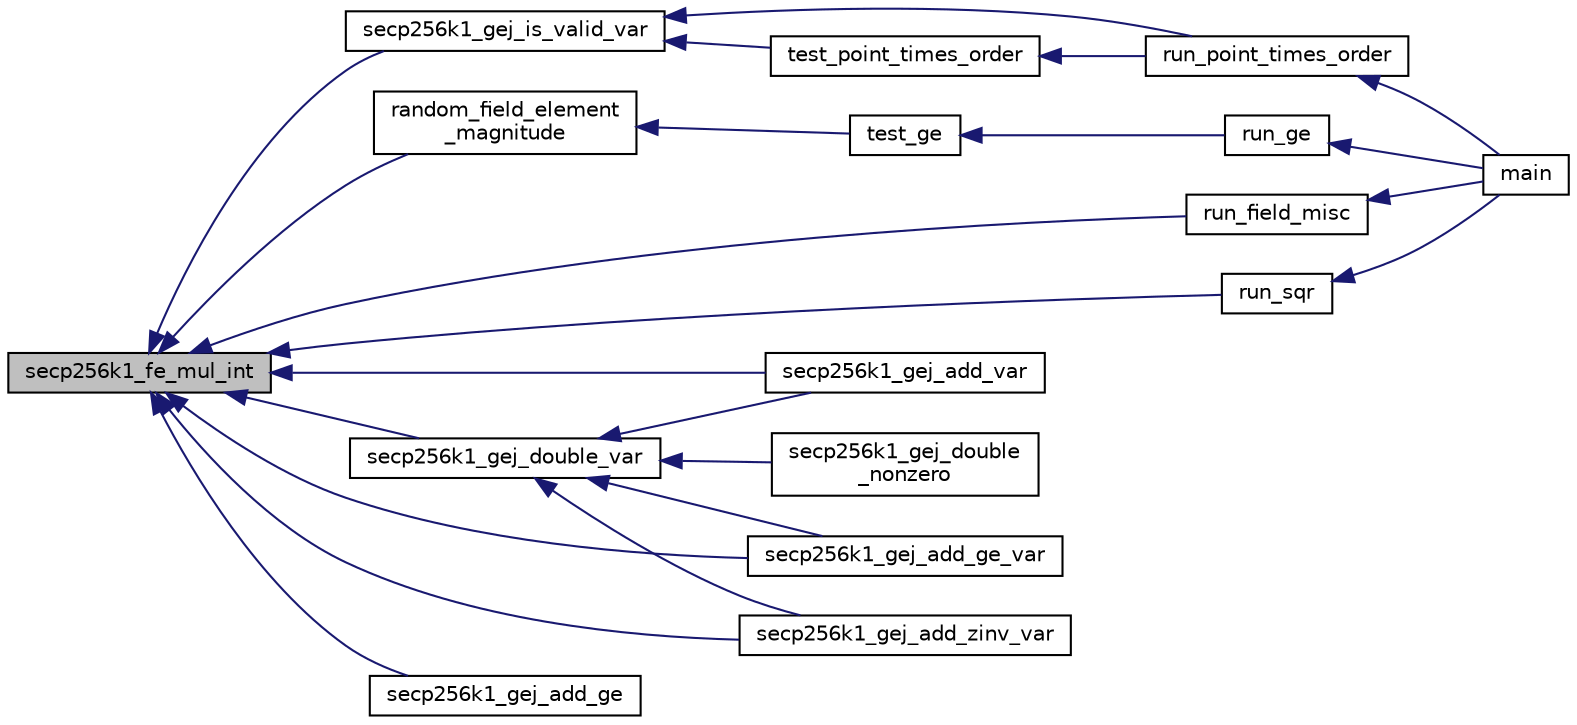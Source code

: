 digraph "secp256k1_fe_mul_int"
{
  edge [fontname="Helvetica",fontsize="10",labelfontname="Helvetica",labelfontsize="10"];
  node [fontname="Helvetica",fontsize="10",shape=record];
  rankdir="LR";
  Node1098 [label="secp256k1_fe_mul_int",height=0.2,width=0.4,color="black", fillcolor="grey75", style="filled", fontcolor="black"];
  Node1098 -> Node1099 [dir="back",color="midnightblue",fontsize="10",style="solid",fontname="Helvetica"];
  Node1099 [label="secp256k1_gej_is_valid_var",height=0.2,width=0.4,color="black", fillcolor="white", style="filled",URL="$d6/d60/group__impl_8h.html#aaf14c34acab0a279530f58c7e7d50749"];
  Node1099 -> Node1100 [dir="back",color="midnightblue",fontsize="10",style="solid",fontname="Helvetica"];
  Node1100 [label="test_point_times_order",height=0.2,width=0.4,color="black", fillcolor="white", style="filled",URL="$d5/d7f/tests_8c.html#a5760a028e03f061e5aed00cb7839138e"];
  Node1100 -> Node1101 [dir="back",color="midnightblue",fontsize="10",style="solid",fontname="Helvetica"];
  Node1101 [label="run_point_times_order",height=0.2,width=0.4,color="black", fillcolor="white", style="filled",URL="$d5/d7f/tests_8c.html#accc1ed100e6e73e61ce30e82cf4f0bbb"];
  Node1101 -> Node1102 [dir="back",color="midnightblue",fontsize="10",style="solid",fontname="Helvetica"];
  Node1102 [label="main",height=0.2,width=0.4,color="black", fillcolor="white", style="filled",URL="$d5/d7f/tests_8c.html#a3c04138a5bfe5d72780bb7e82a18e627"];
  Node1099 -> Node1101 [dir="back",color="midnightblue",fontsize="10",style="solid",fontname="Helvetica"];
  Node1098 -> Node1103 [dir="back",color="midnightblue",fontsize="10",style="solid",fontname="Helvetica"];
  Node1103 [label="secp256k1_gej_double_var",height=0.2,width=0.4,color="black", fillcolor="white", style="filled",URL="$d6/d60/group__impl_8h.html#a033aa434a4d0838f649ad757dd44db46"];
  Node1103 -> Node1104 [dir="back",color="midnightblue",fontsize="10",style="solid",fontname="Helvetica"];
  Node1104 [label="secp256k1_gej_double\l_nonzero",height=0.2,width=0.4,color="black", fillcolor="white", style="filled",URL="$d6/d60/group__impl_8h.html#accf4e481cd660b1df01b4b90f5d28bb4"];
  Node1103 -> Node1105 [dir="back",color="midnightblue",fontsize="10",style="solid",fontname="Helvetica"];
  Node1105 [label="secp256k1_gej_add_var",height=0.2,width=0.4,color="black", fillcolor="white", style="filled",URL="$d6/d60/group__impl_8h.html#a8df21f3ef7412e6c4d39fb67dc0140c6"];
  Node1103 -> Node1106 [dir="back",color="midnightblue",fontsize="10",style="solid",fontname="Helvetica"];
  Node1106 [label="secp256k1_gej_add_ge_var",height=0.2,width=0.4,color="black", fillcolor="white", style="filled",URL="$d6/d60/group__impl_8h.html#a4d0338f50b08d082caa32f8e72707b55"];
  Node1103 -> Node1107 [dir="back",color="midnightblue",fontsize="10",style="solid",fontname="Helvetica"];
  Node1107 [label="secp256k1_gej_add_zinv_var",height=0.2,width=0.4,color="black", fillcolor="white", style="filled",URL="$d6/d60/group__impl_8h.html#a180d4e54e906f101ce0f1e74563ce5f6"];
  Node1098 -> Node1105 [dir="back",color="midnightblue",fontsize="10",style="solid",fontname="Helvetica"];
  Node1098 -> Node1106 [dir="back",color="midnightblue",fontsize="10",style="solid",fontname="Helvetica"];
  Node1098 -> Node1107 [dir="back",color="midnightblue",fontsize="10",style="solid",fontname="Helvetica"];
  Node1098 -> Node1108 [dir="back",color="midnightblue",fontsize="10",style="solid",fontname="Helvetica"];
  Node1108 [label="secp256k1_gej_add_ge",height=0.2,width=0.4,color="black", fillcolor="white", style="filled",URL="$d6/d60/group__impl_8h.html#a586b55d5921edcd68799f584c0a3c58d"];
  Node1098 -> Node1109 [dir="back",color="midnightblue",fontsize="10",style="solid",fontname="Helvetica"];
  Node1109 [label="random_field_element\l_magnitude",height=0.2,width=0.4,color="black", fillcolor="white", style="filled",URL="$d5/d7f/tests_8c.html#a4ae0ffabe31b809b14bc5e14e3f4e953"];
  Node1109 -> Node1110 [dir="back",color="midnightblue",fontsize="10",style="solid",fontname="Helvetica"];
  Node1110 [label="test_ge",height=0.2,width=0.4,color="black", fillcolor="white", style="filled",URL="$d5/d7f/tests_8c.html#a3084bb11900a5e4d33115904d0ceb847"];
  Node1110 -> Node1111 [dir="back",color="midnightblue",fontsize="10",style="solid",fontname="Helvetica"];
  Node1111 [label="run_ge",height=0.2,width=0.4,color="black", fillcolor="white", style="filled",URL="$d5/d7f/tests_8c.html#aa7ad70a73e9a44f0b9486ffe6f46ca39"];
  Node1111 -> Node1102 [dir="back",color="midnightblue",fontsize="10",style="solid",fontname="Helvetica"];
  Node1098 -> Node1112 [dir="back",color="midnightblue",fontsize="10",style="solid",fontname="Helvetica"];
  Node1112 [label="run_field_misc",height=0.2,width=0.4,color="black", fillcolor="white", style="filled",URL="$d5/d7f/tests_8c.html#a407b4cff8cbc365e753f2a1d70b45f81"];
  Node1112 -> Node1102 [dir="back",color="midnightblue",fontsize="10",style="solid",fontname="Helvetica"];
  Node1098 -> Node1113 [dir="back",color="midnightblue",fontsize="10",style="solid",fontname="Helvetica"];
  Node1113 [label="run_sqr",height=0.2,width=0.4,color="black", fillcolor="white", style="filled",URL="$d5/d7f/tests_8c.html#aebe6e77bbe66e58eb7d0230d9506dc61"];
  Node1113 -> Node1102 [dir="back",color="midnightblue",fontsize="10",style="solid",fontname="Helvetica"];
}
